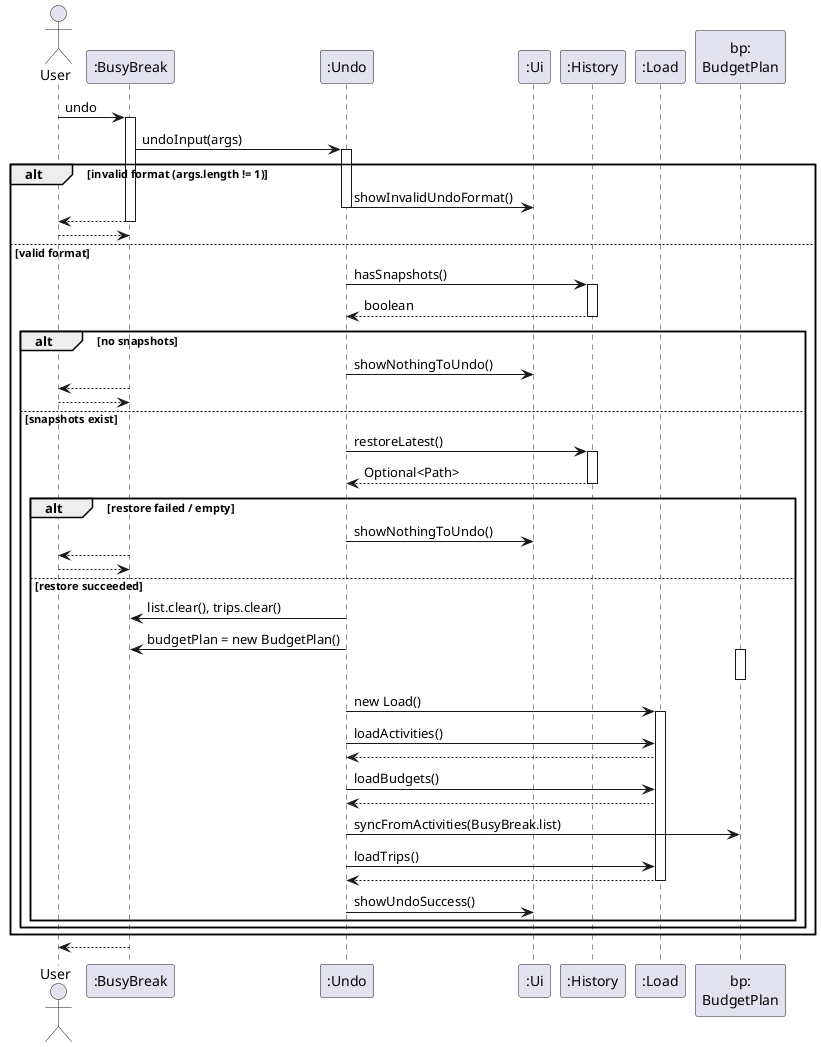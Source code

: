 @startuml UndoCommandSequenceDiagram

actor User
participant ":BusyBreak" as BusyBreak
participant ":Undo" as Undo
participant ":Ui" as Ui
participant ":History" as History
participant ":Load" as Load
participant "bp:\nBudgetPlan" as BudgetPlan

User -> BusyBreak: undo
activate BusyBreak

BusyBreak -> Undo: undoInput(args)
activate Undo

alt invalid format (args.length != 1)
    Undo -> Ui: showInvalidUndoFormat()
    deactivate Undo
    BusyBreak --> User
    deactivate BusyBreak
    return
else valid format
    Undo -> History: hasSnapshots()
    activate History
    History --> Undo: boolean
    deactivate History

    alt no snapshots
        Undo -> Ui: showNothingToUndo()
        deactivate Undo
        BusyBreak --> User
        deactivate BusyBreak
        return
    else snapshots exist
        Undo -> History: restoreLatest()
        activate History
        History --> Undo: Optional<Path>
        deactivate History

        alt restore failed / empty
            Undo -> Ui: showNothingToUndo()
            deactivate Undo
            BusyBreak --> User
            deactivate BusyBreak
            return
        else restore succeeded
            Undo -> BusyBreak: list.clear(), trips.clear()
            Undo -> BusyBreak: budgetPlan = new BudgetPlan()
            activate BudgetPlan
            deactivate BudgetPlan

            Undo -> Load ++: new Load()
            Undo -> Load: loadActivities()
            Load --> Undo
            Undo -> Load: loadBudgets()
            Load --> Undo
            Undo -> BudgetPlan: syncFromActivities(BusyBreak.list)
            Undo -> Load: loadTrips()
            Load --> Undo --
            Undo -> Ui: showUndoSuccess()
        end
    end
end

deactivate Undo
BusyBreak --> User
deactivate BusyBreak

@enduml
